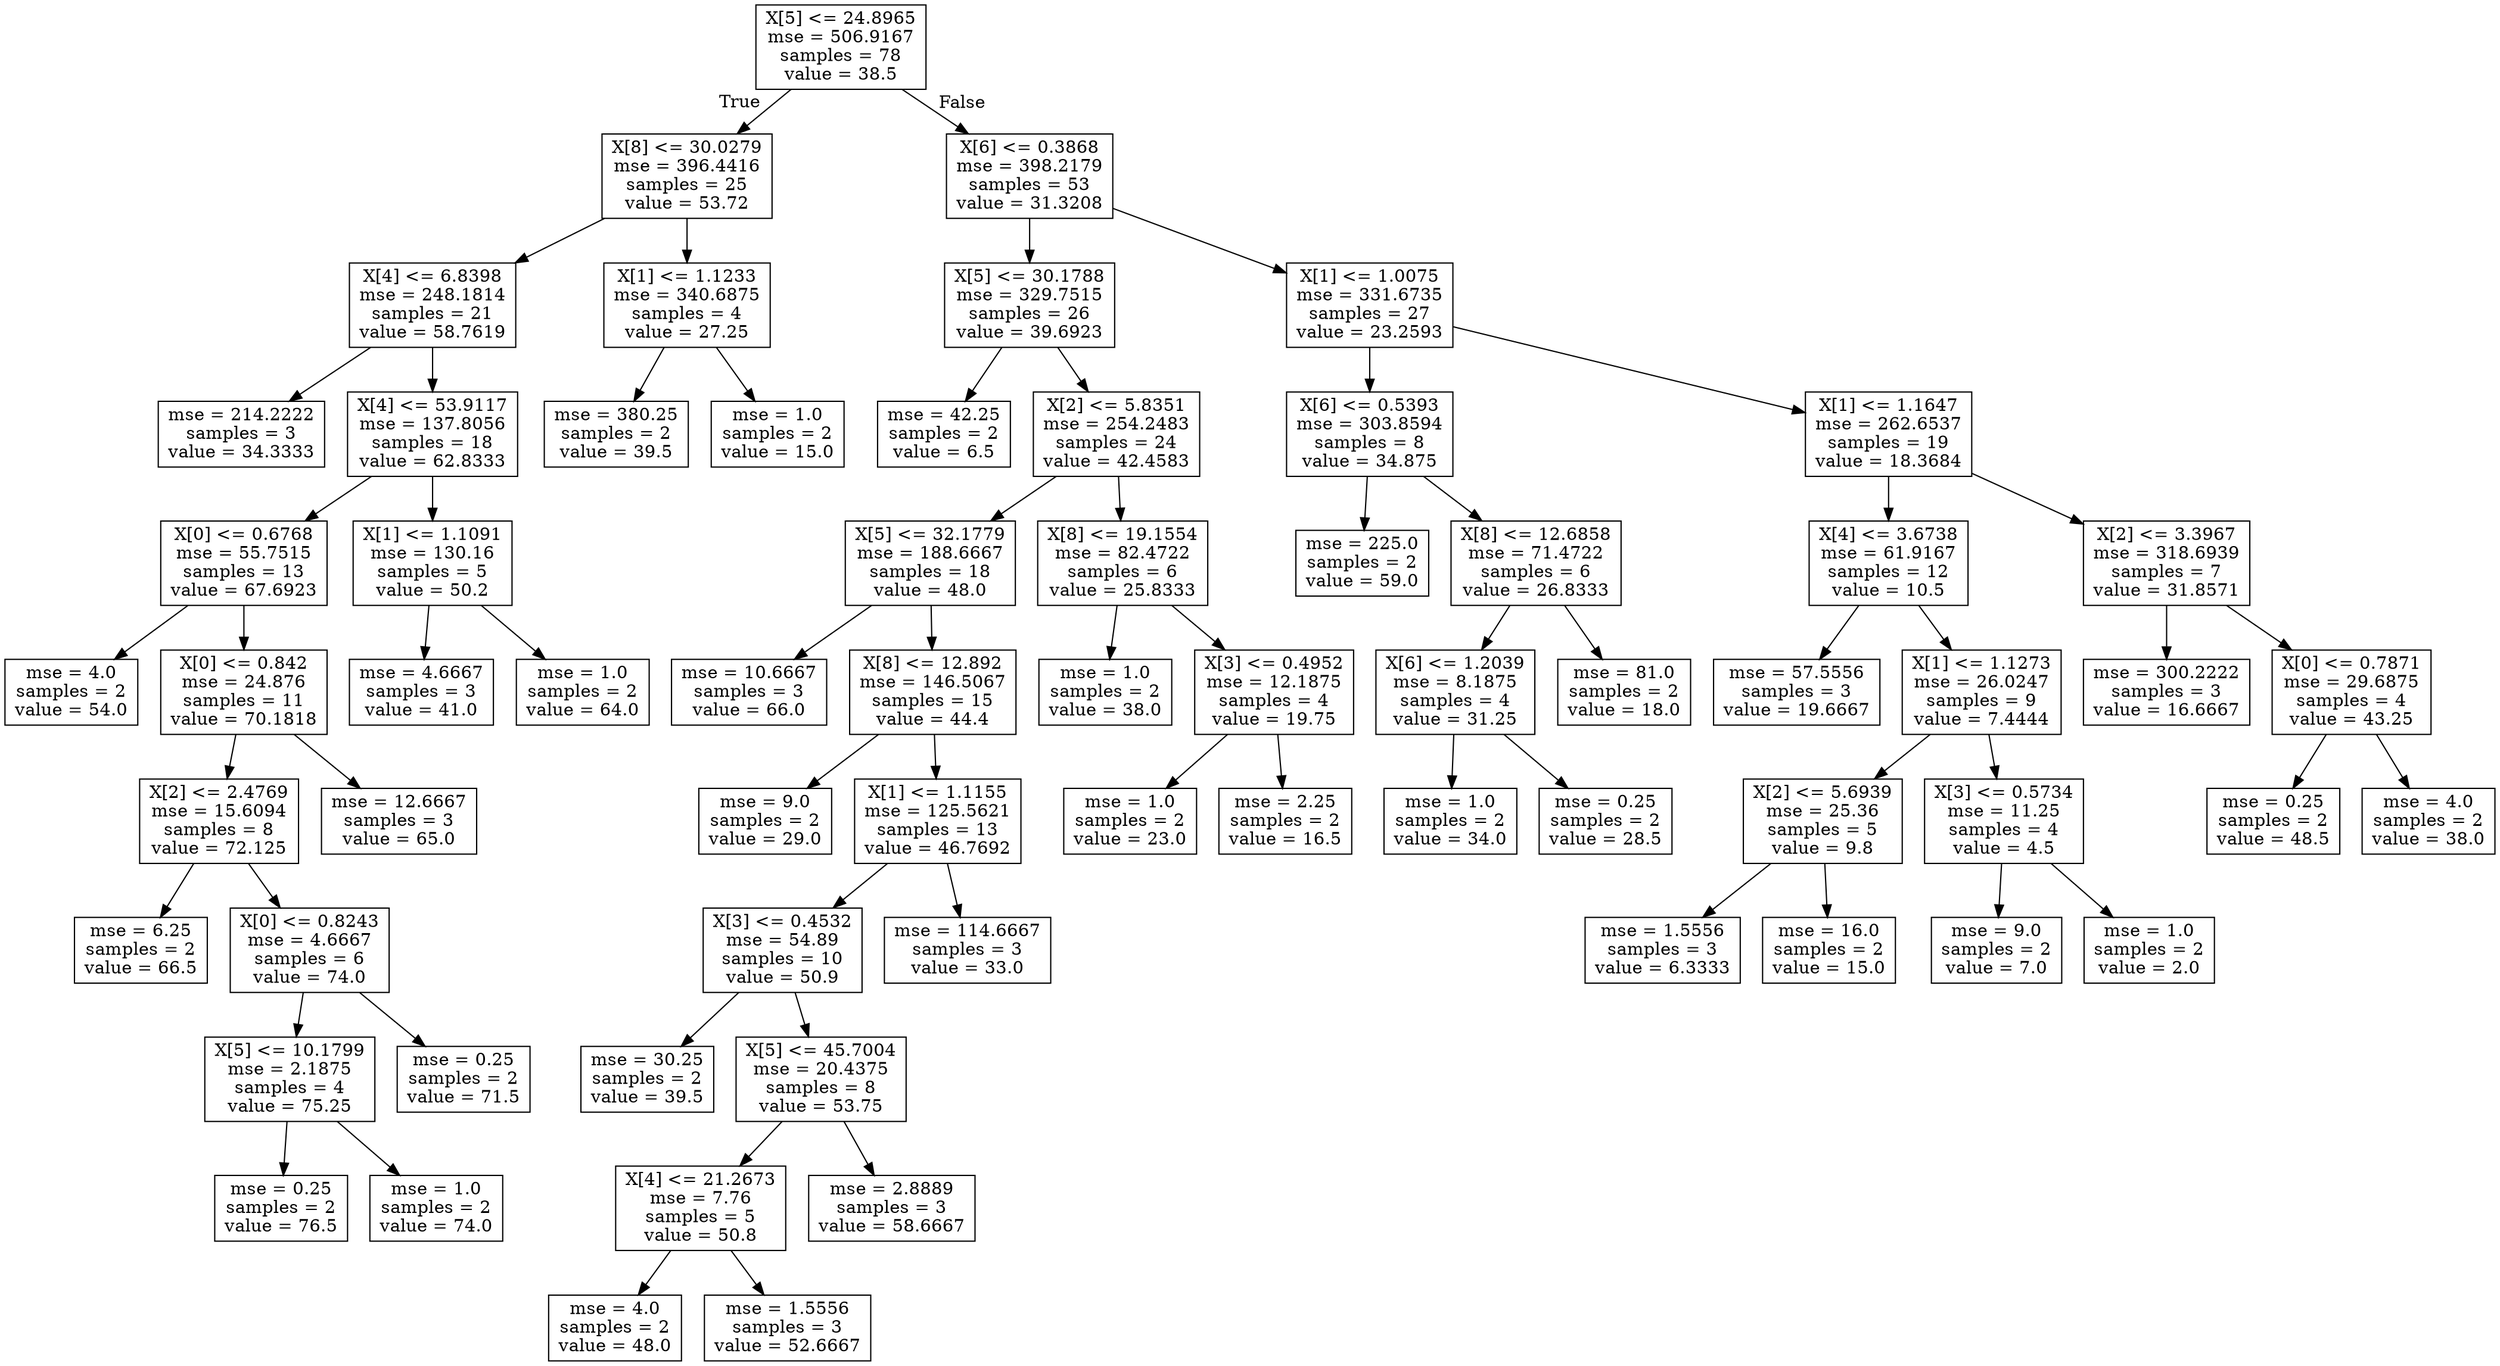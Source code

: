 digraph Tree {
node [shape=box] ;
0 [label="X[5] <= 24.8965\nmse = 506.9167\nsamples = 78\nvalue = 38.5"] ;
1 [label="X[8] <= 30.0279\nmse = 396.4416\nsamples = 25\nvalue = 53.72"] ;
0 -> 1 [labeldistance=2.5, labelangle=45, headlabel="True"] ;
2 [label="X[4] <= 6.8398\nmse = 248.1814\nsamples = 21\nvalue = 58.7619"] ;
1 -> 2 ;
3 [label="mse = 214.2222\nsamples = 3\nvalue = 34.3333"] ;
2 -> 3 ;
4 [label="X[4] <= 53.9117\nmse = 137.8056\nsamples = 18\nvalue = 62.8333"] ;
2 -> 4 ;
5 [label="X[0] <= 0.6768\nmse = 55.7515\nsamples = 13\nvalue = 67.6923"] ;
4 -> 5 ;
6 [label="mse = 4.0\nsamples = 2\nvalue = 54.0"] ;
5 -> 6 ;
7 [label="X[0] <= 0.842\nmse = 24.876\nsamples = 11\nvalue = 70.1818"] ;
5 -> 7 ;
8 [label="X[2] <= 2.4769\nmse = 15.6094\nsamples = 8\nvalue = 72.125"] ;
7 -> 8 ;
9 [label="mse = 6.25\nsamples = 2\nvalue = 66.5"] ;
8 -> 9 ;
10 [label="X[0] <= 0.8243\nmse = 4.6667\nsamples = 6\nvalue = 74.0"] ;
8 -> 10 ;
11 [label="X[5] <= 10.1799\nmse = 2.1875\nsamples = 4\nvalue = 75.25"] ;
10 -> 11 ;
12 [label="mse = 0.25\nsamples = 2\nvalue = 76.5"] ;
11 -> 12 ;
13 [label="mse = 1.0\nsamples = 2\nvalue = 74.0"] ;
11 -> 13 ;
14 [label="mse = 0.25\nsamples = 2\nvalue = 71.5"] ;
10 -> 14 ;
15 [label="mse = 12.6667\nsamples = 3\nvalue = 65.0"] ;
7 -> 15 ;
16 [label="X[1] <= 1.1091\nmse = 130.16\nsamples = 5\nvalue = 50.2"] ;
4 -> 16 ;
17 [label="mse = 4.6667\nsamples = 3\nvalue = 41.0"] ;
16 -> 17 ;
18 [label="mse = 1.0\nsamples = 2\nvalue = 64.0"] ;
16 -> 18 ;
19 [label="X[1] <= 1.1233\nmse = 340.6875\nsamples = 4\nvalue = 27.25"] ;
1 -> 19 ;
20 [label="mse = 380.25\nsamples = 2\nvalue = 39.5"] ;
19 -> 20 ;
21 [label="mse = 1.0\nsamples = 2\nvalue = 15.0"] ;
19 -> 21 ;
22 [label="X[6] <= 0.3868\nmse = 398.2179\nsamples = 53\nvalue = 31.3208"] ;
0 -> 22 [labeldistance=2.5, labelangle=-45, headlabel="False"] ;
23 [label="X[5] <= 30.1788\nmse = 329.7515\nsamples = 26\nvalue = 39.6923"] ;
22 -> 23 ;
24 [label="mse = 42.25\nsamples = 2\nvalue = 6.5"] ;
23 -> 24 ;
25 [label="X[2] <= 5.8351\nmse = 254.2483\nsamples = 24\nvalue = 42.4583"] ;
23 -> 25 ;
26 [label="X[5] <= 32.1779\nmse = 188.6667\nsamples = 18\nvalue = 48.0"] ;
25 -> 26 ;
27 [label="mse = 10.6667\nsamples = 3\nvalue = 66.0"] ;
26 -> 27 ;
28 [label="X[8] <= 12.892\nmse = 146.5067\nsamples = 15\nvalue = 44.4"] ;
26 -> 28 ;
29 [label="mse = 9.0\nsamples = 2\nvalue = 29.0"] ;
28 -> 29 ;
30 [label="X[1] <= 1.1155\nmse = 125.5621\nsamples = 13\nvalue = 46.7692"] ;
28 -> 30 ;
31 [label="X[3] <= 0.4532\nmse = 54.89\nsamples = 10\nvalue = 50.9"] ;
30 -> 31 ;
32 [label="mse = 30.25\nsamples = 2\nvalue = 39.5"] ;
31 -> 32 ;
33 [label="X[5] <= 45.7004\nmse = 20.4375\nsamples = 8\nvalue = 53.75"] ;
31 -> 33 ;
34 [label="X[4] <= 21.2673\nmse = 7.76\nsamples = 5\nvalue = 50.8"] ;
33 -> 34 ;
35 [label="mse = 4.0\nsamples = 2\nvalue = 48.0"] ;
34 -> 35 ;
36 [label="mse = 1.5556\nsamples = 3\nvalue = 52.6667"] ;
34 -> 36 ;
37 [label="mse = 2.8889\nsamples = 3\nvalue = 58.6667"] ;
33 -> 37 ;
38 [label="mse = 114.6667\nsamples = 3\nvalue = 33.0"] ;
30 -> 38 ;
39 [label="X[8] <= 19.1554\nmse = 82.4722\nsamples = 6\nvalue = 25.8333"] ;
25 -> 39 ;
40 [label="mse = 1.0\nsamples = 2\nvalue = 38.0"] ;
39 -> 40 ;
41 [label="X[3] <= 0.4952\nmse = 12.1875\nsamples = 4\nvalue = 19.75"] ;
39 -> 41 ;
42 [label="mse = 1.0\nsamples = 2\nvalue = 23.0"] ;
41 -> 42 ;
43 [label="mse = 2.25\nsamples = 2\nvalue = 16.5"] ;
41 -> 43 ;
44 [label="X[1] <= 1.0075\nmse = 331.6735\nsamples = 27\nvalue = 23.2593"] ;
22 -> 44 ;
45 [label="X[6] <= 0.5393\nmse = 303.8594\nsamples = 8\nvalue = 34.875"] ;
44 -> 45 ;
46 [label="mse = 225.0\nsamples = 2\nvalue = 59.0"] ;
45 -> 46 ;
47 [label="X[8] <= 12.6858\nmse = 71.4722\nsamples = 6\nvalue = 26.8333"] ;
45 -> 47 ;
48 [label="X[6] <= 1.2039\nmse = 8.1875\nsamples = 4\nvalue = 31.25"] ;
47 -> 48 ;
49 [label="mse = 1.0\nsamples = 2\nvalue = 34.0"] ;
48 -> 49 ;
50 [label="mse = 0.25\nsamples = 2\nvalue = 28.5"] ;
48 -> 50 ;
51 [label="mse = 81.0\nsamples = 2\nvalue = 18.0"] ;
47 -> 51 ;
52 [label="X[1] <= 1.1647\nmse = 262.6537\nsamples = 19\nvalue = 18.3684"] ;
44 -> 52 ;
53 [label="X[4] <= 3.6738\nmse = 61.9167\nsamples = 12\nvalue = 10.5"] ;
52 -> 53 ;
54 [label="mse = 57.5556\nsamples = 3\nvalue = 19.6667"] ;
53 -> 54 ;
55 [label="X[1] <= 1.1273\nmse = 26.0247\nsamples = 9\nvalue = 7.4444"] ;
53 -> 55 ;
56 [label="X[2] <= 5.6939\nmse = 25.36\nsamples = 5\nvalue = 9.8"] ;
55 -> 56 ;
57 [label="mse = 1.5556\nsamples = 3\nvalue = 6.3333"] ;
56 -> 57 ;
58 [label="mse = 16.0\nsamples = 2\nvalue = 15.0"] ;
56 -> 58 ;
59 [label="X[3] <= 0.5734\nmse = 11.25\nsamples = 4\nvalue = 4.5"] ;
55 -> 59 ;
60 [label="mse = 9.0\nsamples = 2\nvalue = 7.0"] ;
59 -> 60 ;
61 [label="mse = 1.0\nsamples = 2\nvalue = 2.0"] ;
59 -> 61 ;
62 [label="X[2] <= 3.3967\nmse = 318.6939\nsamples = 7\nvalue = 31.8571"] ;
52 -> 62 ;
63 [label="mse = 300.2222\nsamples = 3\nvalue = 16.6667"] ;
62 -> 63 ;
64 [label="X[0] <= 0.7871\nmse = 29.6875\nsamples = 4\nvalue = 43.25"] ;
62 -> 64 ;
65 [label="mse = 0.25\nsamples = 2\nvalue = 48.5"] ;
64 -> 65 ;
66 [label="mse = 4.0\nsamples = 2\nvalue = 38.0"] ;
64 -> 66 ;
}